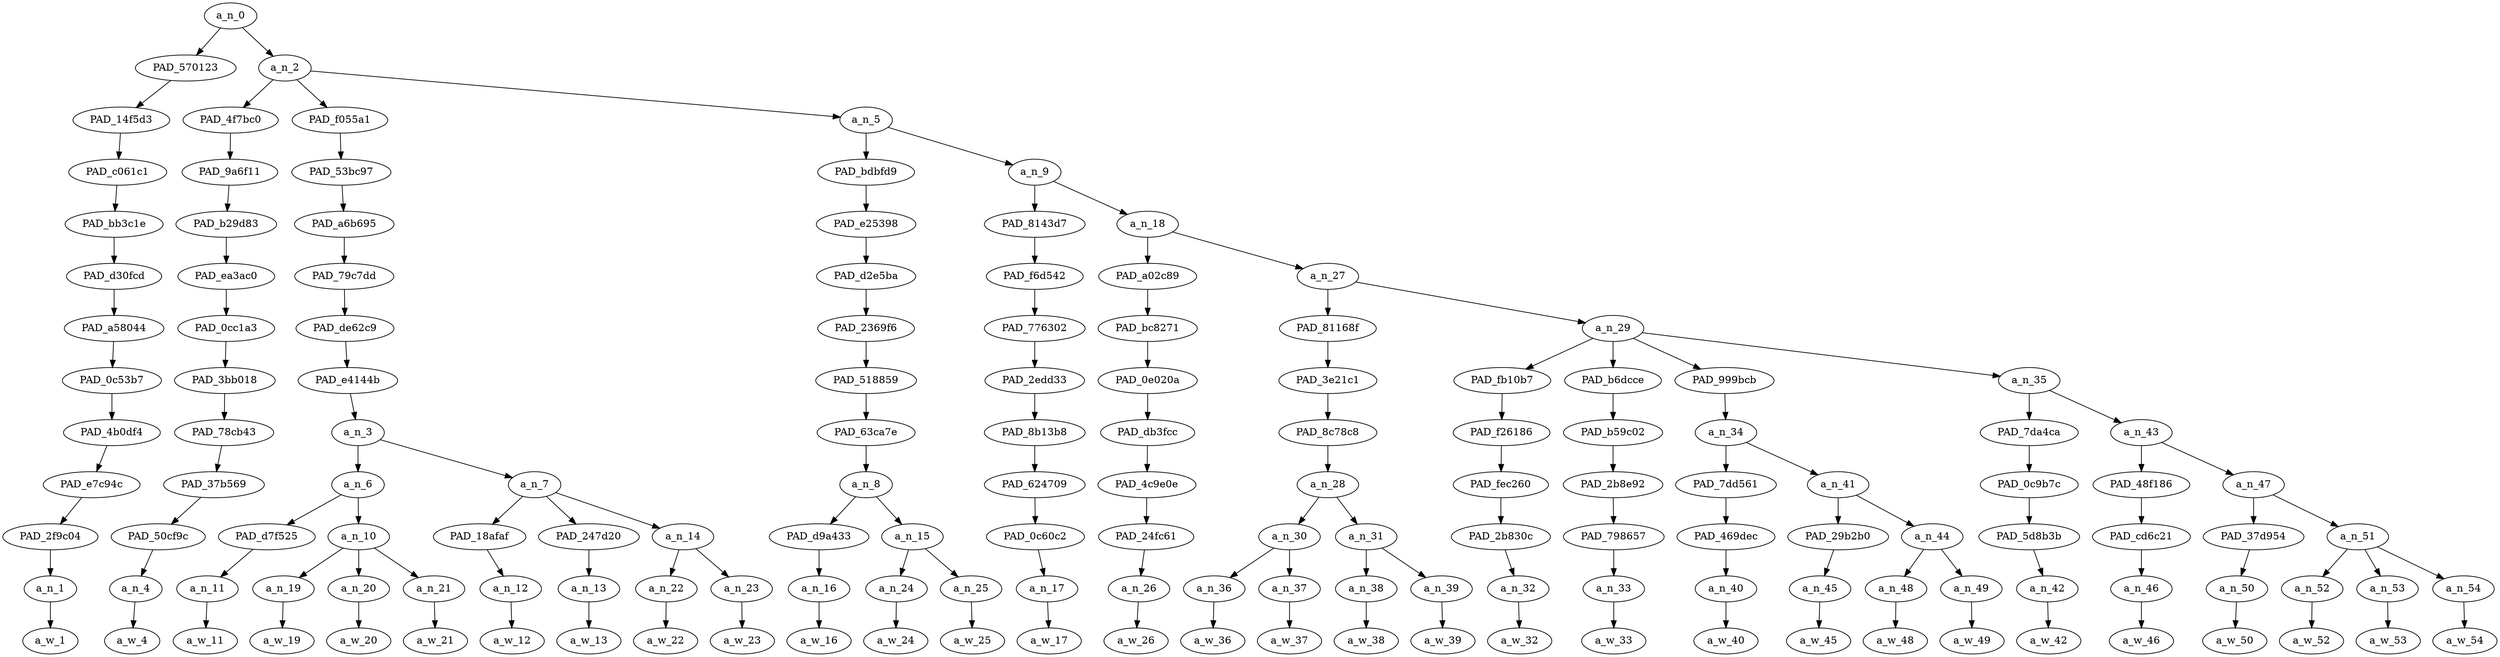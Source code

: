 strict digraph "" {
	a_n_0	[div_dir=1,
		index=0,
		level=12,
		pos="4.433485243055556,12!",
		text_span="[0, 1, 2, 3, 4, 5, 6, 7, 8, 9, 10, 11, 12, 13, 14, 15, 16, 17, 18, 19, 20, 21, 22, 23, 24, 25, 26, 27, 28, 29, 30]",
		value=1.00000001];
	PAD_570123	[div_dir=1,
		index=0,
		level=11,
		pos="0.0,11!",
		text_span="[0]",
		value=0.03806179];
	a_n_0 -> PAD_570123;
	a_n_2	[div_dir=1,
		index=1,
		level=11,
		pos="8.866970486111112,11!",
		text_span="[1, 2, 3, 4, 5, 6, 7, 8, 9, 10, 11, 12, 13, 14, 15, 16, 17, 18, 19, 20, 21, 22, 23, 24, 25, 26, 27, 28, 29, 30]",
		value=0.96136086];
	a_n_0 -> a_n_2;
	PAD_14f5d3	[div_dir=1,
		index=0,
		level=10,
		pos="0.0,10!",
		text_span="[0]",
		value=0.03806179];
	PAD_570123 -> PAD_14f5d3;
	PAD_c061c1	[div_dir=1,
		index=0,
		level=9,
		pos="0.0,9!",
		text_span="[0]",
		value=0.03806179];
	PAD_14f5d3 -> PAD_c061c1;
	PAD_bb3c1e	[div_dir=1,
		index=0,
		level=8,
		pos="0.0,8!",
		text_span="[0]",
		value=0.03806179];
	PAD_c061c1 -> PAD_bb3c1e;
	PAD_d30fcd	[div_dir=1,
		index=0,
		level=7,
		pos="0.0,7!",
		text_span="[0]",
		value=0.03806179];
	PAD_bb3c1e -> PAD_d30fcd;
	PAD_a58044	[div_dir=1,
		index=0,
		level=6,
		pos="0.0,6!",
		text_span="[0]",
		value=0.03806179];
	PAD_d30fcd -> PAD_a58044;
	PAD_0c53b7	[div_dir=1,
		index=0,
		level=5,
		pos="0.0,5!",
		text_span="[0]",
		value=0.03806179];
	PAD_a58044 -> PAD_0c53b7;
	PAD_4b0df4	[div_dir=1,
		index=0,
		level=4,
		pos="0.0,4!",
		text_span="[0]",
		value=0.03806179];
	PAD_0c53b7 -> PAD_4b0df4;
	PAD_e7c94c	[div_dir=1,
		index=0,
		level=3,
		pos="0.0,3!",
		text_span="[0]",
		value=0.03806179];
	PAD_4b0df4 -> PAD_e7c94c;
	PAD_2f9c04	[div_dir=1,
		index=0,
		level=2,
		pos="0.0,2!",
		text_span="[0]",
		value=0.03806179];
	PAD_e7c94c -> PAD_2f9c04;
	a_n_1	[div_dir=1,
		index=0,
		level=1,
		pos="0.0,1!",
		text_span="[0]",
		value=0.03806179];
	PAD_2f9c04 -> a_n_1;
	a_w_1	[div_dir=0,
		index=0,
		level=0,
		pos="0,0!",
		text_span="[0]",
		value=that];
	a_n_1 -> a_w_1;
	PAD_4f7bc0	[div_dir=1,
		index=2,
		level=10,
		pos="9.0,10!",
		text_span="[9]",
		value=0.02330194];
	a_n_2 -> PAD_4f7bc0;
	PAD_f055a1	[div_dir=1,
		index=1,
		level=10,
		pos="4.583333333333334,10!",
		text_span="[1, 2, 3, 4, 5, 6, 7, 8]",
		value=0.43298772];
	a_n_2 -> PAD_f055a1;
	a_n_5	[div_dir=1,
		index=3,
		level=10,
		pos="13.017578125,10!",
		text_span="[10, 11, 12, 13, 14, 15, 16, 17, 18, 19, 20, 21, 22, 23, 24, 25, 26, 27, 28, 29, 30]",
		value=0.50452098];
	a_n_2 -> a_n_5;
	PAD_9a6f11	[div_dir=1,
		index=2,
		level=9,
		pos="9.0,9!",
		text_span="[9]",
		value=0.02330194];
	PAD_4f7bc0 -> PAD_9a6f11;
	PAD_b29d83	[div_dir=1,
		index=2,
		level=8,
		pos="9.0,8!",
		text_span="[9]",
		value=0.02330194];
	PAD_9a6f11 -> PAD_b29d83;
	PAD_ea3ac0	[div_dir=1,
		index=2,
		level=7,
		pos="9.0,7!",
		text_span="[9]",
		value=0.02330194];
	PAD_b29d83 -> PAD_ea3ac0;
	PAD_0cc1a3	[div_dir=1,
		index=2,
		level=6,
		pos="9.0,6!",
		text_span="[9]",
		value=0.02330194];
	PAD_ea3ac0 -> PAD_0cc1a3;
	PAD_3bb018	[div_dir=1,
		index=2,
		level=5,
		pos="9.0,5!",
		text_span="[9]",
		value=0.02330194];
	PAD_0cc1a3 -> PAD_3bb018;
	PAD_78cb43	[div_dir=1,
		index=2,
		level=4,
		pos="9.0,4!",
		text_span="[9]",
		value=0.02330194];
	PAD_3bb018 -> PAD_78cb43;
	PAD_37b569	[div_dir=1,
		index=3,
		level=3,
		pos="9.0,3!",
		text_span="[9]",
		value=0.02330194];
	PAD_78cb43 -> PAD_37b569;
	PAD_50cf9c	[div_dir=1,
		index=6,
		level=2,
		pos="9.0,2!",
		text_span="[9]",
		value=0.02330194];
	PAD_37b569 -> PAD_50cf9c;
	a_n_4	[div_dir=1,
		index=9,
		level=1,
		pos="9.0,1!",
		text_span="[9]",
		value=0.02330194];
	PAD_50cf9c -> a_n_4;
	a_w_4	[div_dir=0,
		index=9,
		level=0,
		pos="9,0!",
		text_span="[9]",
		value=and];
	a_n_4 -> a_w_4;
	PAD_53bc97	[div_dir=1,
		index=1,
		level=9,
		pos="4.583333333333334,9!",
		text_span="[1, 2, 3, 4, 5, 6, 7, 8]",
		value=0.43298772];
	PAD_f055a1 -> PAD_53bc97;
	PAD_a6b695	[div_dir=1,
		index=1,
		level=8,
		pos="4.583333333333334,8!",
		text_span="[1, 2, 3, 4, 5, 6, 7, 8]",
		value=0.43298772];
	PAD_53bc97 -> PAD_a6b695;
	PAD_79c7dd	[div_dir=1,
		index=1,
		level=7,
		pos="4.583333333333334,7!",
		text_span="[1, 2, 3, 4, 5, 6, 7, 8]",
		value=0.43298772];
	PAD_a6b695 -> PAD_79c7dd;
	PAD_de62c9	[div_dir=1,
		index=1,
		level=6,
		pos="4.583333333333334,6!",
		text_span="[1, 2, 3, 4, 5, 6, 7, 8]",
		value=0.43298772];
	PAD_79c7dd -> PAD_de62c9;
	PAD_e4144b	[div_dir=1,
		index=1,
		level=5,
		pos="4.583333333333334,5!",
		text_span="[1, 2, 3, 4, 5, 6, 7, 8]",
		value=0.43298772];
	PAD_de62c9 -> PAD_e4144b;
	a_n_3	[div_dir=1,
		index=1,
		level=4,
		pos="4.583333333333334,4!",
		text_span="[1, 2, 3, 4, 5, 6, 7, 8]",
		value=0.43298772];
	PAD_e4144b -> a_n_3;
	a_n_6	[div_dir=1,
		index=1,
		level=3,
		pos="3.0,3!",
		text_span="[1, 2, 3, 4]",
		value=0.34116904];
	a_n_3 -> a_n_6;
	a_n_7	[div_dir=1,
		index=2,
		level=3,
		pos="6.166666666666667,3!",
		text_span="[5, 6, 7, 8]",
		value=0.09127531];
	a_n_3 -> a_n_7;
	PAD_d7f525	[div_dir=1,
		index=2,
		level=2,
		pos="4.0,2!",
		text_span="[4]",
		value=0.09300305];
	a_n_6 -> PAD_d7f525;
	a_n_10	[div_dir=1,
		index=1,
		level=2,
		pos="2.0,2!",
		text_span="[1, 2, 3]",
		value=0.24754234];
	a_n_6 -> a_n_10;
	a_n_11	[div_dir=1,
		index=4,
		level=1,
		pos="4.0,1!",
		text_span="[4]",
		value=0.09300305];
	PAD_d7f525 -> a_n_11;
	a_w_11	[div_dir=0,
		index=4,
		level=0,
		pos="4,0!",
		text_span="[4]",
		value=pos];
	a_n_11 -> a_w_11;
	a_n_19	[div_dir=1,
		index=1,
		level=1,
		pos="1.0,1!",
		text_span="[1]",
		value=0.06365097];
	a_n_10 -> a_n_19;
	a_n_20	[div_dir=1,
		index=2,
		level=1,
		pos="2.0,1!",
		text_span="[2]",
		value=0.06365979];
	a_n_10 -> a_n_20;
	a_n_21	[div_dir=1,
		index=3,
		level=1,
		pos="3.0,1!",
		text_span="[3]",
		value=0.11953909];
	a_n_10 -> a_n_21;
	a_w_19	[div_dir=0,
		index=1,
		level=0,
		pos="1,0!",
		text_span="[1]",
		value=fat];
	a_n_19 -> a_w_19;
	a_w_20	[div_dir=0,
		index=2,
		level=0,
		pos="2,0!",
		text_span="[2]",
		value=fucking];
	a_n_20 -> a_w_20;
	a_w_21	[div_dir=0,
		index=3,
		level=0,
		pos="3,0!",
		text_span="[3]",
		value=dyke];
	a_n_21 -> a_w_21;
	PAD_18afaf	[div_dir=1,
		index=3,
		level=2,
		pos="5.0,2!",
		text_span="[5]",
		value=0.02320564];
	a_n_7 -> PAD_18afaf;
	PAD_247d20	[div_dir=-1,
		index=4,
		level=2,
		pos="6.0,2!",
		text_span="[6]",
		value=0.02393921];
	a_n_7 -> PAD_247d20;
	a_n_14	[div_dir=1,
		index=5,
		level=2,
		pos="7.5,2!",
		text_span="[7, 8]",
		value=0.04402962];
	a_n_7 -> a_n_14;
	a_n_12	[div_dir=1,
		index=5,
		level=1,
		pos="5.0,1!",
		text_span="[5]",
		value=0.02320564];
	PAD_18afaf -> a_n_12;
	a_w_12	[div_dir=0,
		index=5,
		level=0,
		pos="5,0!",
		text_span="[5]",
		value=should];
	a_n_12 -> a_w_12;
	a_n_13	[div_dir=-1,
		index=6,
		level=1,
		pos="6.0,1!",
		text_span="[6]",
		value=0.02393921];
	PAD_247d20 -> a_n_13;
	a_w_13	[div_dir=0,
		index=6,
		level=0,
		pos="6,0!",
		text_span="[6]",
		value=indeed];
	a_n_13 -> a_w_13;
	a_n_22	[div_dir=1,
		index=7,
		level=1,
		pos="7.0,1!",
		text_span="[7]",
		value=0.01738361];
	a_n_14 -> a_n_22;
	a_n_23	[div_dir=1,
		index=8,
		level=1,
		pos="8.0,1!",
		text_span="[8]",
		value=0.02656576];
	a_n_14 -> a_n_23;
	a_w_22	[div_dir=0,
		index=7,
		level=0,
		pos="7,0!",
		text_span="[7]",
		value=be];
	a_n_22 -> a_w_22;
	a_w_23	[div_dir=0,
		index=8,
		level=0,
		pos="8,0!",
		text_span="[8]",
		value=prosecuted];
	a_n_23 -> a_w_23;
	PAD_bdbfd9	[div_dir=1,
		index=3,
		level=9,
		pos="11.25,9!",
		text_span="[10, 11, 12]",
		value=0.09647409];
	a_n_5 -> PAD_bdbfd9;
	a_n_9	[div_dir=1,
		index=4,
		level=9,
		pos="14.78515625,9!",
		text_span="[13, 14, 15, 16, 17, 18, 19, 20, 21, 22, 23, 24, 25, 26, 27, 28, 29, 30]",
		value=0.40773636];
	a_n_5 -> a_n_9;
	PAD_e25398	[div_dir=1,
		index=3,
		level=8,
		pos="11.25,8!",
		text_span="[10, 11, 12]",
		value=0.09647409];
	PAD_bdbfd9 -> PAD_e25398;
	PAD_d2e5ba	[div_dir=1,
		index=3,
		level=7,
		pos="11.25,7!",
		text_span="[10, 11, 12]",
		value=0.09647409];
	PAD_e25398 -> PAD_d2e5ba;
	PAD_2369f6	[div_dir=1,
		index=3,
		level=6,
		pos="11.25,6!",
		text_span="[10, 11, 12]",
		value=0.09647409];
	PAD_d2e5ba -> PAD_2369f6;
	PAD_518859	[div_dir=1,
		index=3,
		level=5,
		pos="11.25,5!",
		text_span="[10, 11, 12]",
		value=0.09647409];
	PAD_2369f6 -> PAD_518859;
	PAD_63ca7e	[div_dir=1,
		index=3,
		level=4,
		pos="11.25,4!",
		text_span="[10, 11, 12]",
		value=0.09647409];
	PAD_518859 -> PAD_63ca7e;
	a_n_8	[div_dir=1,
		index=4,
		level=3,
		pos="11.25,3!",
		text_span="[10, 11, 12]",
		value=0.09647409];
	PAD_63ca7e -> a_n_8;
	PAD_d9a433	[div_dir=1,
		index=8,
		level=2,
		pos="12.0,2!",
		text_span="[12]",
		value=0.02996425];
	a_n_8 -> PAD_d9a433;
	a_n_15	[div_dir=1,
		index=7,
		level=2,
		pos="10.5,2!",
		text_span="[10, 11]",
		value=0.06623432];
	a_n_8 -> a_n_15;
	a_n_16	[div_dir=1,
		index=12,
		level=1,
		pos="12.0,1!",
		text_span="[12]",
		value=0.02996425];
	PAD_d9a433 -> a_n_16;
	a_w_16	[div_dir=0,
		index=12,
		level=0,
		pos="12,0!",
		text_span="[12]",
		value=violations];
	a_n_16 -> a_w_16;
	a_n_24	[div_dir=1,
		index=10,
		level=1,
		pos="10.0,1!",
		text_span="[10]",
		value=0.03605622];
	a_n_15 -> a_n_24;
	a_n_25	[div_dir=1,
		index=11,
		level=1,
		pos="11.0,1!",
		text_span="[11]",
		value=0.02989125];
	a_n_15 -> a_n_25;
	a_w_24	[div_dir=0,
		index=10,
		level=0,
		pos="10,0!",
		text_span="[10]",
		value=campaign];
	a_n_24 -> a_w_24;
	a_w_25	[div_dir=0,
		index=11,
		level=0,
		pos="11,0!",
		text_span="[11]",
		value=finance];
	a_n_25 -> a_w_25;
	PAD_8143d7	[div_dir=1,
		index=4,
		level=8,
		pos="13.0,8!",
		text_span="[13]",
		value=0.01996873];
	a_n_9 -> PAD_8143d7;
	a_n_18	[div_dir=1,
		index=5,
		level=8,
		pos="16.5703125,8!",
		text_span="[14, 15, 16, 17, 18, 19, 20, 21, 22, 23, 24, 25, 26, 27, 28, 29, 30]",
		value=0.38753770];
	a_n_9 -> a_n_18;
	PAD_f6d542	[div_dir=1,
		index=4,
		level=7,
		pos="13.0,7!",
		text_span="[13]",
		value=0.01996873];
	PAD_8143d7 -> PAD_f6d542;
	PAD_776302	[div_dir=1,
		index=4,
		level=6,
		pos="13.0,6!",
		text_span="[13]",
		value=0.01996873];
	PAD_f6d542 -> PAD_776302;
	PAD_2edd33	[div_dir=1,
		index=4,
		level=5,
		pos="13.0,5!",
		text_span="[13]",
		value=0.01996873];
	PAD_776302 -> PAD_2edd33;
	PAD_8b13b8	[div_dir=1,
		index=4,
		level=4,
		pos="13.0,4!",
		text_span="[13]",
		value=0.01996873];
	PAD_2edd33 -> PAD_8b13b8;
	PAD_624709	[div_dir=1,
		index=5,
		level=3,
		pos="13.0,3!",
		text_span="[13]",
		value=0.01996873];
	PAD_8b13b8 -> PAD_624709;
	PAD_0c60c2	[div_dir=1,
		index=9,
		level=2,
		pos="13.0,2!",
		text_span="[13]",
		value=0.01996873];
	PAD_624709 -> PAD_0c60c2;
	a_n_17	[div_dir=1,
		index=13,
		level=1,
		pos="13.0,1!",
		text_span="[13]",
		value=0.01996873];
	PAD_0c60c2 -> a_n_17;
	a_w_17	[div_dir=0,
		index=13,
		level=0,
		pos="13,0!",
		text_span="[13]",
		value=should1];
	a_n_17 -> a_w_17;
	PAD_a02c89	[div_dir=1,
		index=5,
		level=7,
		pos="14.0,7!",
		text_span="[14]",
		value=0.01685810];
	a_n_18 -> PAD_a02c89;
	a_n_27	[div_dir=1,
		index=6,
		level=7,
		pos="19.140625,7!",
		text_span="[15, 16, 17, 18, 19, 20, 21, 22, 23, 24, 25, 26, 27, 28, 29, 30]",
		value=0.37045005];
	a_n_18 -> a_n_27;
	PAD_bc8271	[div_dir=1,
		index=5,
		level=6,
		pos="14.0,6!",
		text_span="[14]",
		value=0.01685810];
	PAD_a02c89 -> PAD_bc8271;
	PAD_0e020a	[div_dir=1,
		index=5,
		level=5,
		pos="14.0,5!",
		text_span="[14]",
		value=0.01685810];
	PAD_bc8271 -> PAD_0e020a;
	PAD_db3fcc	[div_dir=1,
		index=5,
		level=4,
		pos="14.0,4!",
		text_span="[14]",
		value=0.01685810];
	PAD_0e020a -> PAD_db3fcc;
	PAD_4c9e0e	[div_dir=1,
		index=6,
		level=3,
		pos="14.0,3!",
		text_span="[14]",
		value=0.01685810];
	PAD_db3fcc -> PAD_4c9e0e;
	PAD_24fc61	[div_dir=1,
		index=10,
		level=2,
		pos="14.0,2!",
		text_span="[14]",
		value=0.01685810];
	PAD_4c9e0e -> PAD_24fc61;
	a_n_26	[div_dir=1,
		index=14,
		level=1,
		pos="14.0,1!",
		text_span="[14]",
		value=0.01685810];
	PAD_24fc61 -> a_n_26;
	a_w_26	[div_dir=0,
		index=14,
		level=0,
		pos="14,0!",
		text_span="[14]",
		value=be1];
	a_n_26 -> a_w_26;
	PAD_81168f	[div_dir=1,
		index=6,
		level=6,
		pos="16.5,6!",
		text_span="[15, 16, 17, 18]",
		value=0.07222981];
	a_n_27 -> PAD_81168f;
	a_n_29	[div_dir=1,
		index=7,
		level=6,
		pos="21.78125,6!",
		text_span="[19, 20, 21, 22, 23, 24, 25, 26, 27, 28, 29, 30]",
		value=0.29799431];
	a_n_27 -> a_n_29;
	PAD_3e21c1	[div_dir=1,
		index=6,
		level=5,
		pos="16.5,5!",
		text_span="[15, 16, 17, 18]",
		value=0.07222981];
	PAD_81168f -> PAD_3e21c1;
	PAD_8c78c8	[div_dir=1,
		index=6,
		level=4,
		pos="16.5,4!",
		text_span="[15, 16, 17, 18]",
		value=0.07222981];
	PAD_3e21c1 -> PAD_8c78c8;
	a_n_28	[div_dir=1,
		index=7,
		level=3,
		pos="16.5,3!",
		text_span="[15, 16, 17, 18]",
		value=0.07222981];
	PAD_8c78c8 -> a_n_28;
	a_n_30	[div_dir=1,
		index=11,
		level=2,
		pos="15.5,2!",
		text_span="[15, 16]",
		value=0.03758617];
	a_n_28 -> a_n_30;
	a_n_31	[div_dir=-1,
		index=12,
		level=2,
		pos="17.5,2!",
		text_span="[17, 18]",
		value=0.03460797];
	a_n_28 -> a_n_31;
	a_n_36	[div_dir=1,
		index=15,
		level=1,
		pos="15.0,1!",
		text_span="[15]",
		value=0.01722060];
	a_n_30 -> a_n_36;
	a_n_37	[div_dir=-1,
		index=16,
		level=1,
		pos="16.0,1!",
		text_span="[16]",
		value=0.02030724];
	a_n_30 -> a_n_37;
	a_w_36	[div_dir=0,
		index=15,
		level=0,
		pos="15,0!",
		text_span="[15]",
		value=the];
	a_n_36 -> a_w_36;
	a_w_37	[div_dir=0,
		index=16,
		level=0,
		pos="16,0!",
		text_span="[16]",
		value=least];
	a_n_37 -> a_w_37;
	a_n_38	[div_dir=-1,
		index=17,
		level=1,
		pos="17.0,1!",
		text_span="[17]",
		value=0.01624571];
	a_n_31 -> a_n_38;
	a_n_39	[div_dir=-1,
		index=18,
		level=1,
		pos="18.0,1!",
		text_span="[18]",
		value=0.01835305];
	a_n_31 -> a_n_39;
	a_w_38	[div_dir=0,
		index=17,
		level=0,
		pos="17,0!",
		text_span="[17]",
		value=of];
	a_n_38 -> a_w_38;
	a_w_39	[div_dir=0,
		index=18,
		level=0,
		pos="18,0!",
		text_span="[18]",
		value=it];
	a_n_39 -> a_w_39;
	PAD_fb10b7	[div_dir=1,
		index=7,
		level=5,
		pos="19.0,5!",
		text_span="[19]",
		value=0.02312390];
	a_n_29 -> PAD_fb10b7;
	PAD_b6dcce	[div_dir=1,
		index=8,
		level=5,
		pos="20.0,5!",
		text_span="[20]",
		value=0.02175209];
	a_n_29 -> PAD_b6dcce;
	PAD_999bcb	[div_dir=1,
		index=9,
		level=5,
		pos="22.125,5!",
		text_span="[21, 22, 23, 24]",
		value=0.13117167];
	a_n_29 -> PAD_999bcb;
	a_n_35	[div_dir=1,
		index=10,
		level=5,
		pos="26.0,5!",
		text_span="[25, 26, 27, 28, 29, 30]",
		value=0.12170985];
	a_n_29 -> a_n_35;
	PAD_f26186	[div_dir=1,
		index=7,
		level=4,
		pos="19.0,4!",
		text_span="[19]",
		value=0.02312390];
	PAD_fb10b7 -> PAD_f26186;
	PAD_fec260	[div_dir=1,
		index=8,
		level=3,
		pos="19.0,3!",
		text_span="[19]",
		value=0.02312390];
	PAD_f26186 -> PAD_fec260;
	PAD_2b830c	[div_dir=1,
		index=13,
		level=2,
		pos="19.0,2!",
		text_span="[19]",
		value=0.02312390];
	PAD_fec260 -> PAD_2b830c;
	a_n_32	[div_dir=1,
		index=19,
		level=1,
		pos="19.0,1!",
		text_span="[19]",
		value=0.02312390];
	PAD_2b830c -> a_n_32;
	a_w_32	[div_dir=0,
		index=19,
		level=0,
		pos="19,0!",
		text_span="[19]",
		value=get];
	a_n_32 -> a_w_32;
	PAD_b59c02	[div_dir=1,
		index=8,
		level=4,
		pos="20.0,4!",
		text_span="[20]",
		value=0.02175209];
	PAD_b6dcce -> PAD_b59c02;
	PAD_2b8e92	[div_dir=1,
		index=9,
		level=3,
		pos="20.0,3!",
		text_span="[20]",
		value=0.02175209];
	PAD_b59c02 -> PAD_2b8e92;
	PAD_798657	[div_dir=1,
		index=14,
		level=2,
		pos="20.0,2!",
		text_span="[20]",
		value=0.02175209];
	PAD_2b8e92 -> PAD_798657;
	a_n_33	[div_dir=1,
		index=20,
		level=1,
		pos="20.0,1!",
		text_span="[20]",
		value=0.02175209];
	PAD_798657 -> a_n_33;
	a_w_33	[div_dir=0,
		index=20,
		level=0,
		pos="20,0!",
		text_span="[20]",
		value=her];
	a_n_33 -> a_w_33;
	a_n_34	[div_dir=1,
		index=9,
		level=4,
		pos="22.125,4!",
		text_span="[21, 22, 23, 24]",
		value=0.13117167];
	PAD_999bcb -> a_n_34;
	PAD_7dd561	[div_dir=1,
		index=10,
		level=3,
		pos="21.0,3!",
		text_span="[21]",
		value=0.01873902];
	a_n_34 -> PAD_7dd561;
	a_n_41	[div_dir=1,
		index=11,
		level=3,
		pos="23.25,3!",
		text_span="[22, 23, 24]",
		value=0.11233603];
	a_n_34 -> a_n_41;
	PAD_469dec	[div_dir=1,
		index=15,
		level=2,
		pos="21.0,2!",
		text_span="[21]",
		value=0.01873902];
	PAD_7dd561 -> PAD_469dec;
	a_n_40	[div_dir=1,
		index=21,
		level=1,
		pos="21.0,1!",
		text_span="[21]",
		value=0.01873902];
	PAD_469dec -> a_n_40;
	a_w_40	[div_dir=0,
		index=21,
		level=0,
		pos="21,0!",
		text_span="[21]",
		value=on];
	a_n_40 -> a_w_40;
	PAD_29b2b0	[div_dir=1,
		index=17,
		level=2,
		pos="24.0,2!",
		text_span="[24]",
		value=0.02823449];
	a_n_41 -> PAD_29b2b0;
	a_n_44	[div_dir=1,
		index=16,
		level=2,
		pos="22.5,2!",
		text_span="[22, 23]",
		value=0.08403010];
	a_n_41 -> a_n_44;
	a_n_45	[div_dir=1,
		index=24,
		level=1,
		pos="24.0,1!",
		text_span="[24]",
		value=0.02823449];
	PAD_29b2b0 -> a_n_45;
	a_w_45	[div_dir=0,
		index=24,
		level=0,
		pos="24,0!",
		text_span="[24]",
		value=charges];
	a_n_45 -> a_w_45;
	a_n_48	[div_dir=1,
		index=22,
		level=1,
		pos="22.0,1!",
		text_span="[22]",
		value=0.01942089];
	a_n_44 -> a_n_48;
	a_n_49	[div_dir=1,
		index=23,
		level=1,
		pos="23.0,1!",
		text_span="[23]",
		value=0.06458225];
	a_n_44 -> a_n_49;
	a_w_48	[div_dir=0,
		index=22,
		level=0,
		pos="22,0!",
		text_span="[22]",
		value=public];
	a_n_48 -> a_w_48;
	a_w_49	[div_dir=0,
		index=23,
		level=0,
		pos="23,0!",
		text_span="[23]",
		value=indecency];
	a_n_49 -> a_w_49;
	PAD_7da4ca	[div_dir=-1,
		index=10,
		level=4,
		pos="25.0,4!",
		text_span="[25]",
		value=0.02126253];
	a_n_35 -> PAD_7da4ca;
	a_n_43	[div_dir=1,
		index=11,
		level=4,
		pos="27.0,4!",
		text_span="[26, 27, 28, 29, 30]",
		value=0.10030086];
	a_n_35 -> a_n_43;
	PAD_0c9b7c	[div_dir=-1,
		index=12,
		level=3,
		pos="25.0,3!",
		text_span="[25]",
		value=0.02126253];
	PAD_7da4ca -> PAD_0c9b7c;
	PAD_5d8b3b	[div_dir=-1,
		index=18,
		level=2,
		pos="25.0,2!",
		text_span="[25]",
		value=0.02126253];
	PAD_0c9b7c -> PAD_5d8b3b;
	a_n_42	[div_dir=-1,
		index=25,
		level=1,
		pos="25.0,1!",
		text_span="[25]",
		value=0.02126253];
	PAD_5d8b3b -> a_n_42;
	a_w_42	[div_dir=0,
		index=25,
		level=0,
		pos="25,0!",
		text_span="[25]",
		value=whatever];
	a_n_42 -> a_w_42;
	PAD_48f186	[div_dir=1,
		index=13,
		level=3,
		pos="26.0,3!",
		text_span="[26]",
		value=0.01915220];
	a_n_43 -> PAD_48f186;
	a_n_47	[div_dir=1,
		index=14,
		level=3,
		pos="28.0,3!",
		text_span="[27, 28, 29, 30]",
		value=0.08098688];
	a_n_43 -> a_n_47;
	PAD_cd6c21	[div_dir=1,
		index=19,
		level=2,
		pos="26.0,2!",
		text_span="[26]",
		value=0.01915220];
	PAD_48f186 -> PAD_cd6c21;
	a_n_46	[div_dir=1,
		index=26,
		level=1,
		pos="26.0,1!",
		text_span="[26]",
		value=0.01915220];
	PAD_cd6c21 -> a_n_46;
	a_w_46	[div_dir=0,
		index=26,
		level=0,
		pos="26,0!",
		text_span="[26]",
		value=they];
	a_n_46 -> a_w_46;
	PAD_37d954	[div_dir=1,
		index=20,
		level=2,
		pos="27.0,2!",
		text_span="[27]",
		value=0.01938885];
	a_n_47 -> PAD_37d954;
	a_n_51	[div_dir=1,
		index=21,
		level=2,
		pos="29.0,2!",
		text_span="[28, 29, 30]",
		value=0.06147973];
	a_n_47 -> a_n_51;
	a_n_50	[div_dir=1,
		index=27,
		level=1,
		pos="27.0,1!",
		text_span="[27]",
		value=0.01938885];
	PAD_37d954 -> a_n_50;
	a_w_50	[div_dir=0,
		index=27,
		level=0,
		pos="27,0!",
		text_span="[27]",
		value=can];
	a_n_50 -> a_w_50;
	a_n_52	[div_dir=1,
		index=28,
		level=1,
		pos="28.0,1!",
		text_span="[28]",
		value=0.01885429];
	a_n_51 -> a_n_52;
	a_n_53	[div_dir=1,
		index=29,
		level=1,
		pos="29.0,1!",
		text_span="[29]",
		value=0.02012105];
	a_n_51 -> a_n_53;
	a_n_54	[div_dir=1,
		index=30,
		level=1,
		pos="30.0,1!",
		text_span="[30]",
		value=0.02238551];
	a_n_51 -> a_n_54;
	a_w_52	[div_dir=0,
		index=28,
		level=0,
		pos="28,0!",
		text_span="[28]",
		value=come];
	a_n_52 -> a_w_52;
	a_w_53	[div_dir=0,
		index=29,
		level=0,
		pos="29,0!",
		text_span="[29]",
		value=up];
	a_n_53 -> a_w_53;
	a_w_54	[div_dir=0,
		index=30,
		level=0,
		pos="30,0!",
		text_span="[30]",
		value=with];
	a_n_54 -> a_w_54;
}
